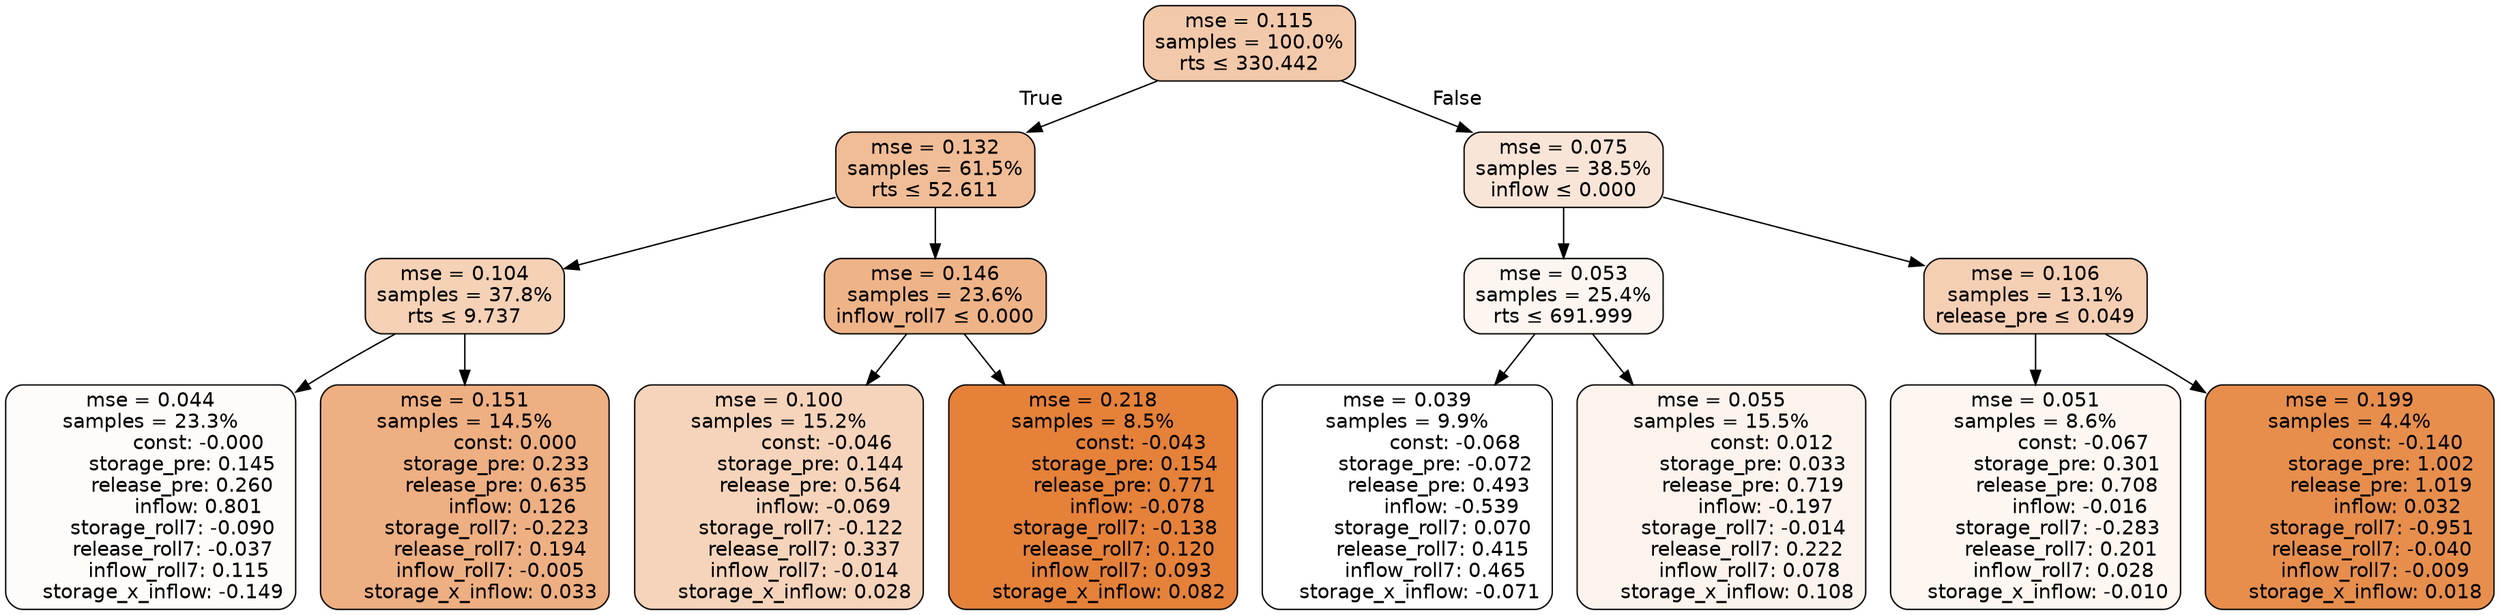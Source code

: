 digraph tree {
bgcolor="transparent"
node [shape=rectangle, style="filled, rounded", color="black", fontname=helvetica] ;
edge [fontname=helvetica] ;
	"0" [label="mse = 0.115
samples = 100.0%
rts &le; 330.442", fillcolor="#f3c9ab"]
	"1" [label="mse = 0.132
samples = 61.5%
rts &le; 52.611", fillcolor="#f1bd97"]
	"2" [label="mse = 0.104
samples = 37.8%
rts &le; 9.737", fillcolor="#f5d1b6"]
	"3" [label="mse = 0.044
samples = 23.3%
               const: -0.000
          storage_pre: 0.145
          release_pre: 0.260
               inflow: 0.801
       storage_roll7: -0.090
       release_roll7: -0.037
         inflow_roll7: 0.115
    storage_x_inflow: -0.149", fillcolor="#fefbf9"]
	"4" [label="mse = 0.151
samples = 14.5%
                const: 0.000
          storage_pre: 0.233
          release_pre: 0.635
               inflow: 0.126
       storage_roll7: -0.223
        release_roll7: 0.194
        inflow_roll7: -0.005
     storage_x_inflow: 0.033", fillcolor="#eeaf82"]
	"5" [label="mse = 0.146
samples = 23.6%
inflow_roll7 &le; 0.000", fillcolor="#efb388"]
	"6" [label="mse = 0.100
samples = 15.2%
               const: -0.046
          storage_pre: 0.144
          release_pre: 0.564
              inflow: -0.069
       storage_roll7: -0.122
        release_roll7: 0.337
        inflow_roll7: -0.014
     storage_x_inflow: 0.028", fillcolor="#f6d4bb"]
	"7" [label="mse = 0.218
samples = 8.5%
               const: -0.043
          storage_pre: 0.154
          release_pre: 0.771
              inflow: -0.078
       storage_roll7: -0.138
        release_roll7: 0.120
         inflow_roll7: 0.093
     storage_x_inflow: 0.082", fillcolor="#e58139"]
	"8" [label="mse = 0.075
samples = 38.5%
inflow &le; 0.000", fillcolor="#f9e5d7"]
	"9" [label="mse = 0.053
samples = 25.4%
rts &le; 691.999", fillcolor="#fdf5f0"]
	"10" [label="mse = 0.039
samples = 9.9%
               const: -0.068
         storage_pre: -0.072
          release_pre: 0.493
              inflow: -0.539
        storage_roll7: 0.070
        release_roll7: 0.415
         inflow_roll7: 0.465
    storage_x_inflow: -0.071", fillcolor="#ffffff"]
	"11" [label="mse = 0.055
samples = 15.5%
                const: 0.012
          storage_pre: 0.033
          release_pre: 0.719
              inflow: -0.197
       storage_roll7: -0.014
        release_roll7: 0.222
         inflow_roll7: 0.078
     storage_x_inflow: 0.108", fillcolor="#fcf3ed"]
	"12" [label="mse = 0.106
samples = 13.1%
release_pre &le; 0.049", fillcolor="#f5cfb4"]
	"13" [label="mse = 0.051
samples = 8.6%
               const: -0.067
          storage_pre: 0.301
          release_pre: 0.708
              inflow: -0.016
       storage_roll7: -0.283
        release_roll7: 0.201
         inflow_roll7: 0.028
    storage_x_inflow: -0.010", fillcolor="#fdf6f1"]
	"14" [label="mse = 0.199
samples = 4.4%
               const: -0.140
          storage_pre: 1.002
          release_pre: 1.019
               inflow: 0.032
       storage_roll7: -0.951
       release_roll7: -0.040
        inflow_roll7: -0.009
     storage_x_inflow: 0.018", fillcolor="#e78e4d"]

	"0" -> "1" [labeldistance=2.5, labelangle=45, headlabel="True"]
	"1" -> "2"
	"2" -> "3"
	"2" -> "4"
	"1" -> "5"
	"5" -> "6"
	"5" -> "7"
	"0" -> "8" [labeldistance=2.5, labelangle=-45, headlabel="False"]
	"8" -> "9"
	"9" -> "10"
	"9" -> "11"
	"8" -> "12"
	"12" -> "13"
	"12" -> "14"
}